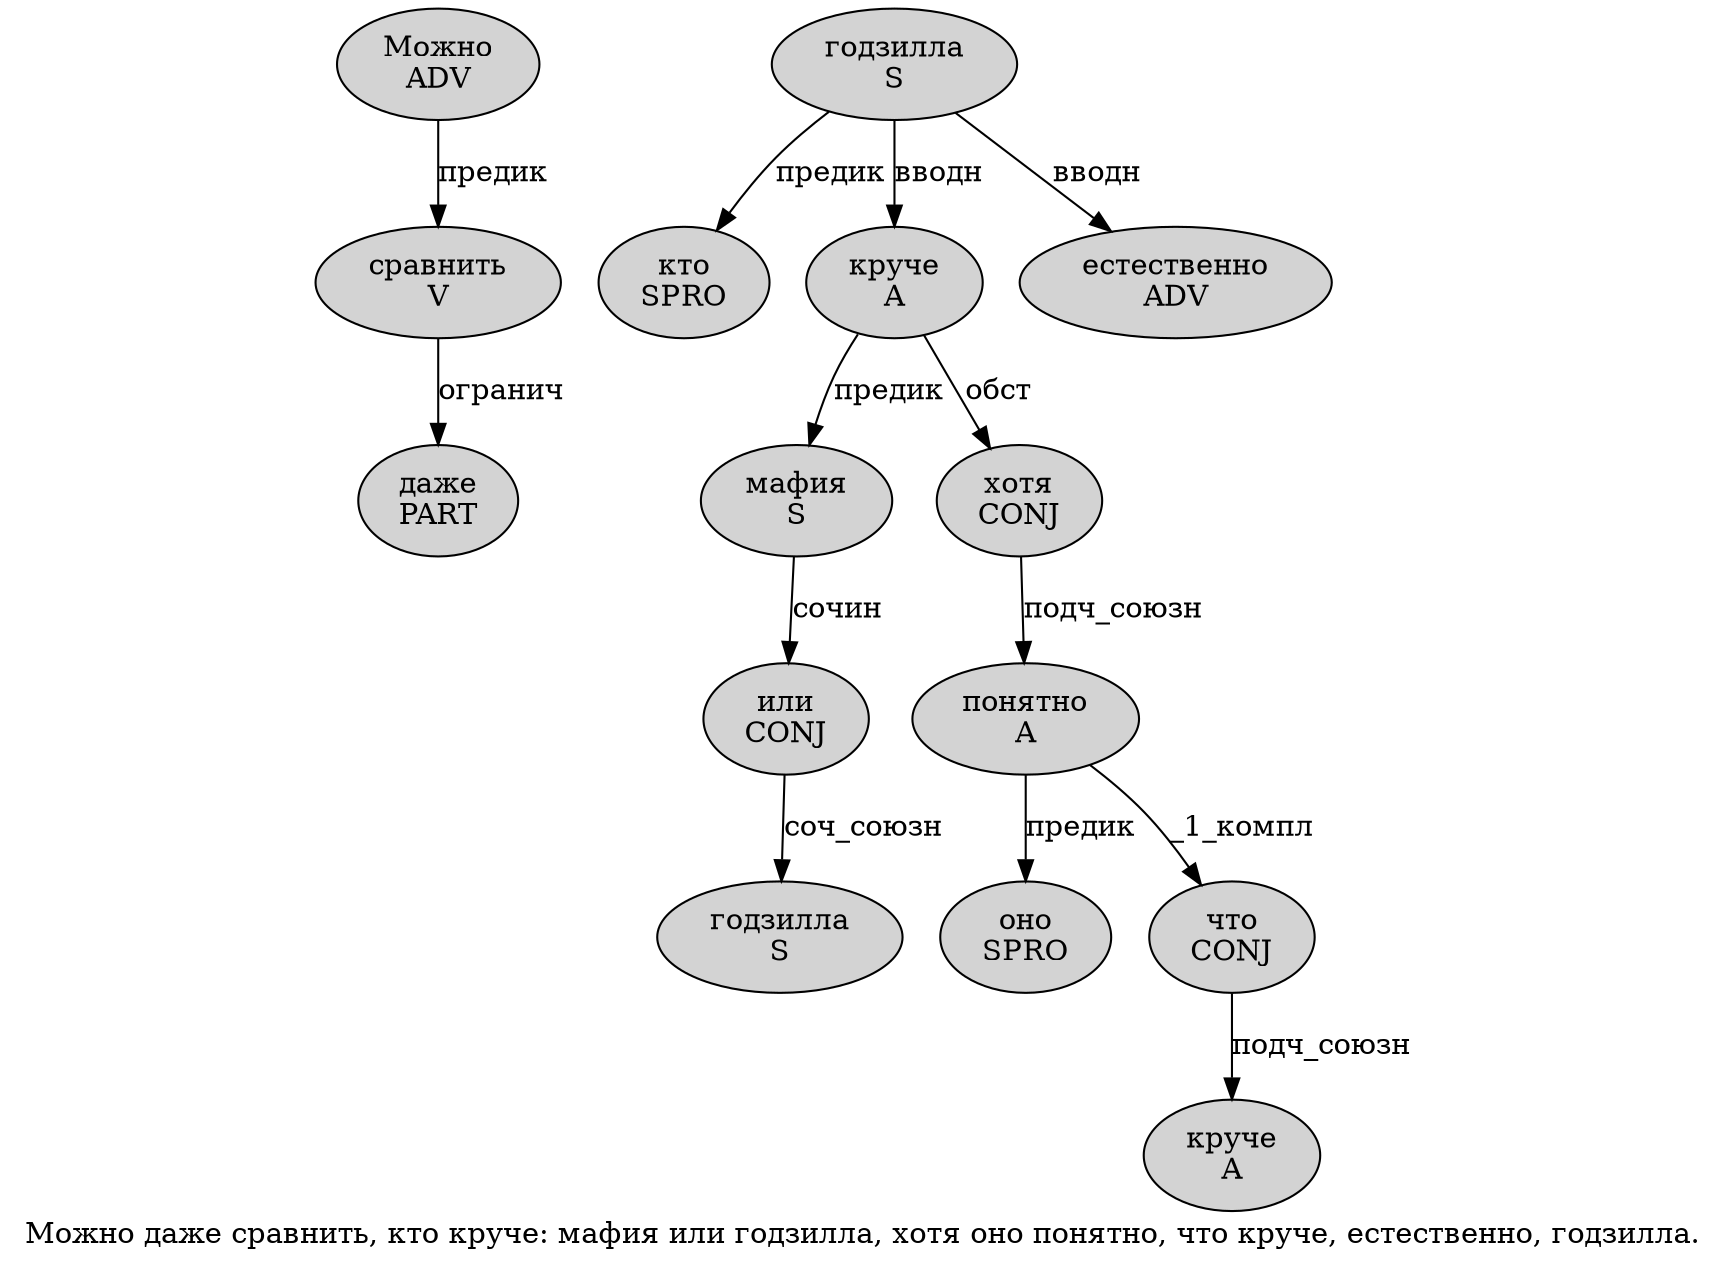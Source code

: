 digraph SENTENCE_3031 {
	graph [label="Можно даже сравнить, кто круче: мафия или годзилла, хотя оно понятно, что круче, естественно, годзилла."]
	node [style=filled]
		0 [label="Можно
ADV" color="" fillcolor=lightgray penwidth=1 shape=ellipse]
		1 [label="даже
PART" color="" fillcolor=lightgray penwidth=1 shape=ellipse]
		2 [label="сравнить
V" color="" fillcolor=lightgray penwidth=1 shape=ellipse]
		4 [label="кто
SPRO" color="" fillcolor=lightgray penwidth=1 shape=ellipse]
		5 [label="круче
A" color="" fillcolor=lightgray penwidth=1 shape=ellipse]
		7 [label="мафия
S" color="" fillcolor=lightgray penwidth=1 shape=ellipse]
		8 [label="или
CONJ" color="" fillcolor=lightgray penwidth=1 shape=ellipse]
		9 [label="годзилла
S" color="" fillcolor=lightgray penwidth=1 shape=ellipse]
		11 [label="хотя
CONJ" color="" fillcolor=lightgray penwidth=1 shape=ellipse]
		12 [label="оно
SPRO" color="" fillcolor=lightgray penwidth=1 shape=ellipse]
		13 [label="понятно
A" color="" fillcolor=lightgray penwidth=1 shape=ellipse]
		15 [label="что
CONJ" color="" fillcolor=lightgray penwidth=1 shape=ellipse]
		16 [label="круче
A" color="" fillcolor=lightgray penwidth=1 shape=ellipse]
		18 [label="естественно
ADV" color="" fillcolor=lightgray penwidth=1 shape=ellipse]
		20 [label="годзилла
S" color="" fillcolor=lightgray penwidth=1 shape=ellipse]
			8 -> 9 [label="соч_союзн"]
			5 -> 7 [label="предик"]
			5 -> 11 [label="обст"]
			7 -> 8 [label="сочин"]
			0 -> 2 [label="предик"]
			13 -> 12 [label="предик"]
			13 -> 15 [label="_1_компл"]
			15 -> 16 [label="подч_союзн"]
			2 -> 1 [label="огранич"]
			11 -> 13 [label="подч_союзн"]
			20 -> 4 [label="предик"]
			20 -> 5 [label="вводн"]
			20 -> 18 [label="вводн"]
}